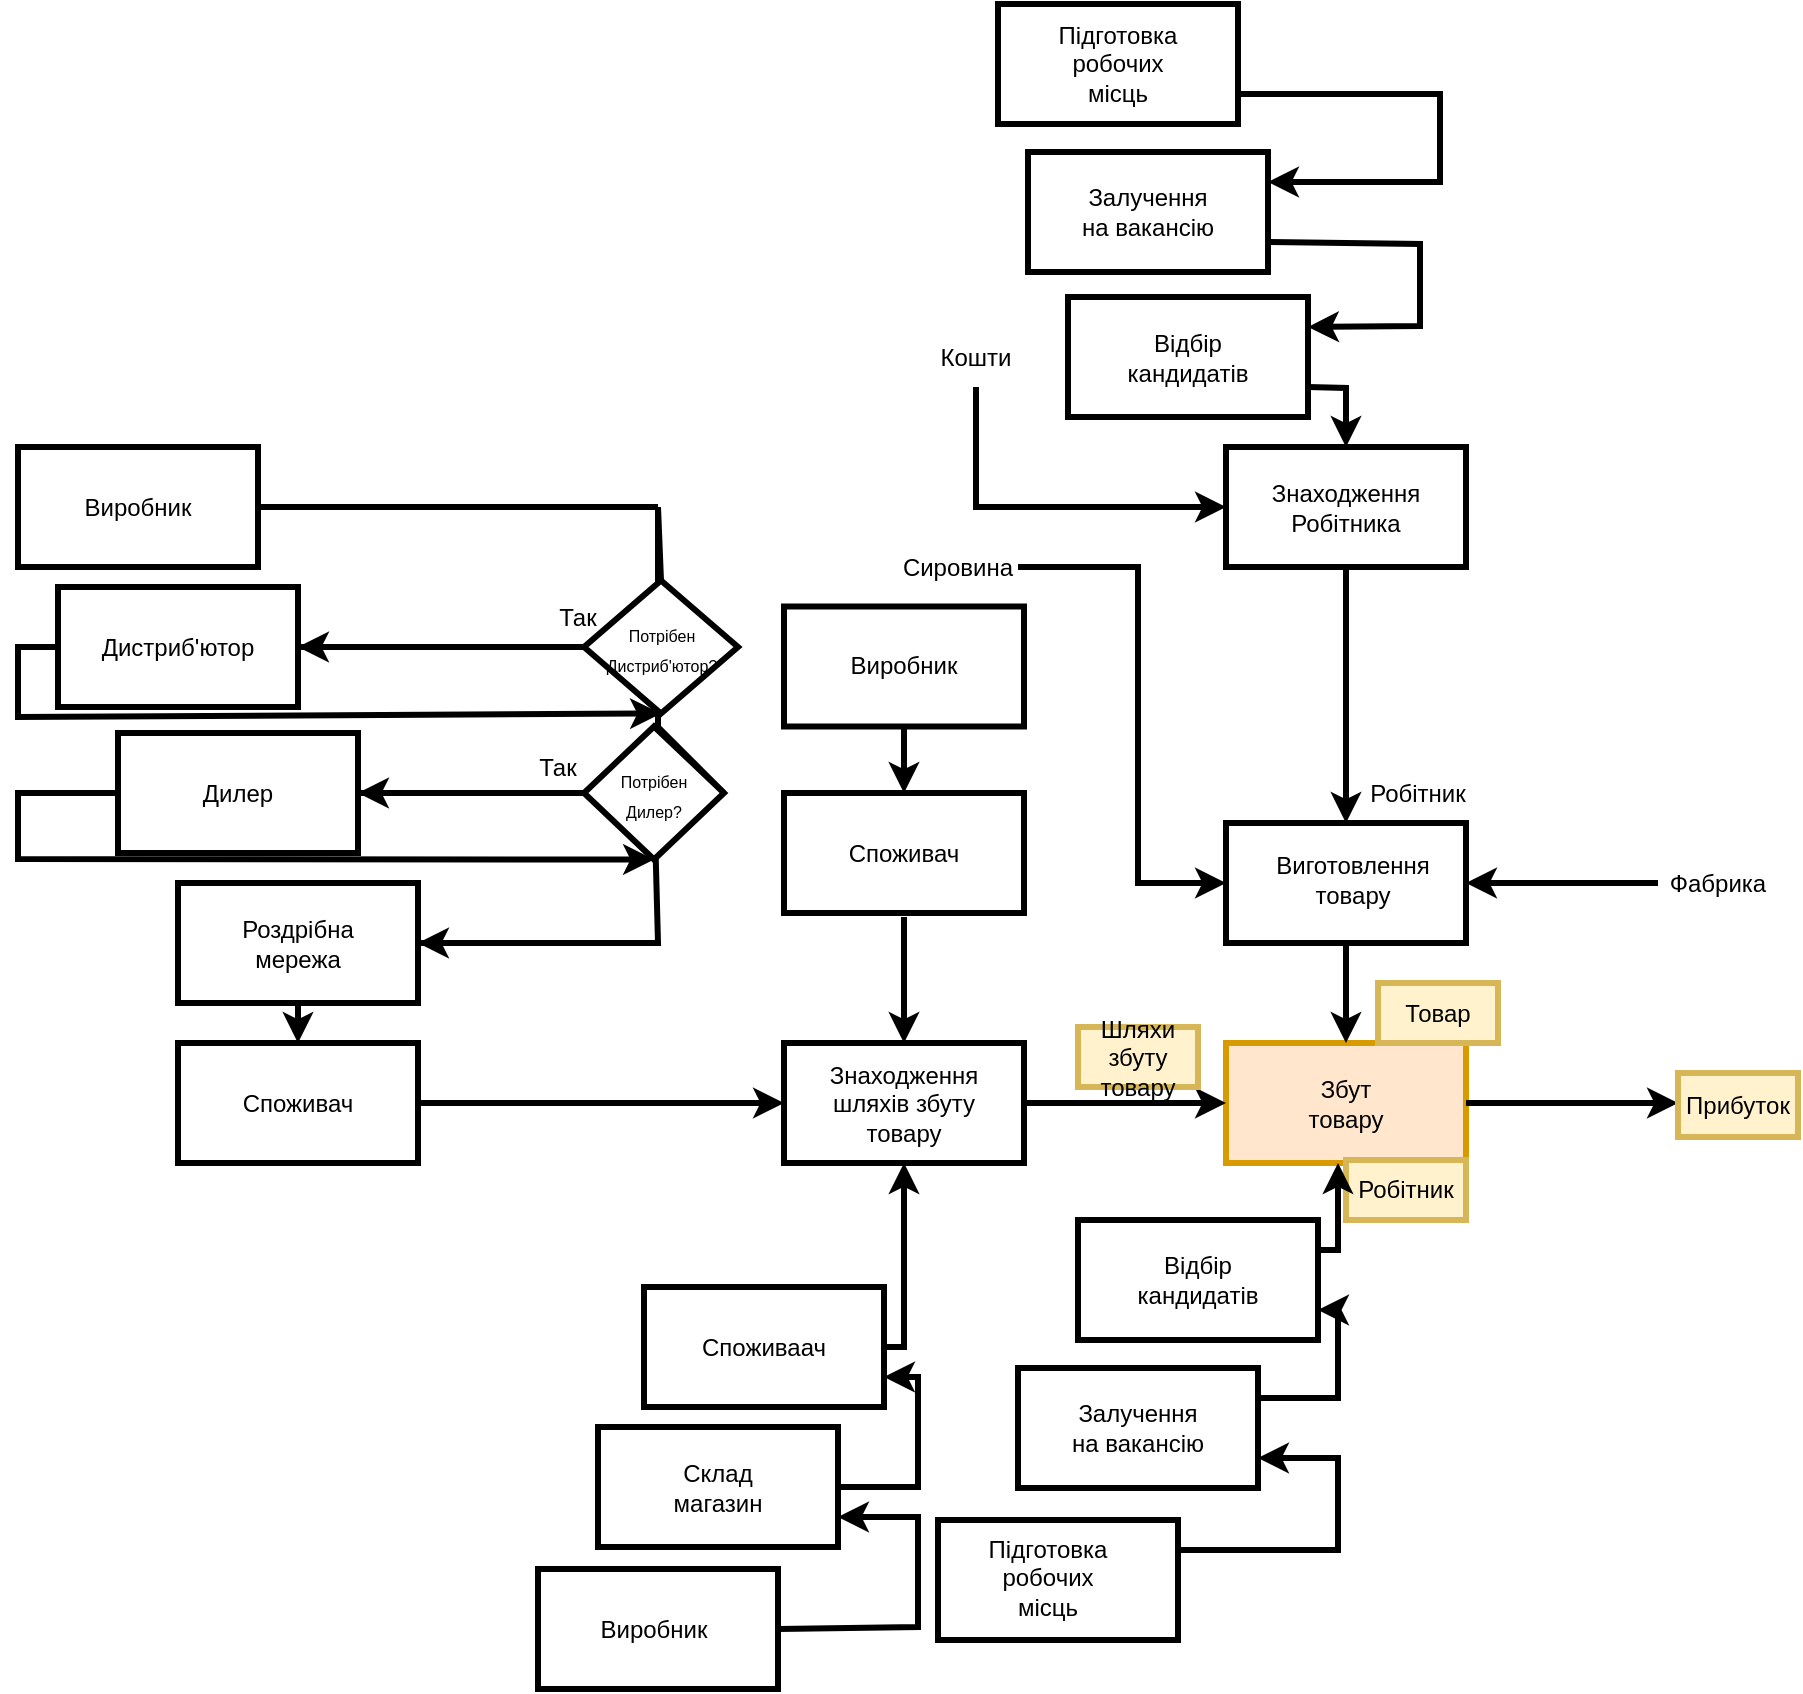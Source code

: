 <mxfile version="22.1.2" type="device">
  <diagram name="Сторінка-1" id="XEfjqgP9FTjKR__KEN-m">
    <mxGraphModel dx="1276" dy="606" grid="1" gridSize="10" guides="1" tooltips="1" connect="1" arrows="1" fold="1" page="1" pageScale="1" pageWidth="827" pageHeight="1169" math="0" shadow="0">
      <root>
        <mxCell id="0" />
        <mxCell id="1" parent="0" />
        <mxCell id="SKTFTBNbgPVPQaOf0pmT-1" value="" style="rounded=0;whiteSpace=wrap;html=1;fillColor=#ffe6cc;strokeColor=#d79b00;strokeWidth=3;" vertex="1" parent="1">
          <mxGeometry x="694" y="1319.5" width="120" height="60" as="geometry" />
        </mxCell>
        <mxCell id="SKTFTBNbgPVPQaOf0pmT-2" value="" style="endArrow=classic;html=1;rounded=0;entryX=0;entryY=0.5;entryDx=0;entryDy=0;strokeWidth=3;" edge="1" parent="1" target="SKTFTBNbgPVPQaOf0pmT-1">
          <mxGeometry width="50" height="50" relative="1" as="geometry">
            <mxPoint x="570" y="1349.5" as="sourcePoint" />
            <mxPoint x="740" y="1296.5" as="targetPoint" />
          </mxGeometry>
        </mxCell>
        <mxCell id="SKTFTBNbgPVPQaOf0pmT-3" value="" style="endArrow=classic;html=1;rounded=0;exitX=1;exitY=0.5;exitDx=0;exitDy=0;strokeWidth=3;" edge="1" parent="1" source="SKTFTBNbgPVPQaOf0pmT-1">
          <mxGeometry width="50" height="50" relative="1" as="geometry">
            <mxPoint x="690" y="1346.5" as="sourcePoint" />
            <mxPoint x="920" y="1349.5" as="targetPoint" />
          </mxGeometry>
        </mxCell>
        <mxCell id="SKTFTBNbgPVPQaOf0pmT-4" value="Збут товару" style="text;html=1;strokeColor=none;fillColor=none;align=center;verticalAlign=middle;whiteSpace=wrap;rounded=0;strokeWidth=3;" vertex="1" parent="1">
          <mxGeometry x="724" y="1334.5" width="60" height="30" as="geometry" />
        </mxCell>
        <mxCell id="SKTFTBNbgPVPQaOf0pmT-5" value="Робітник" style="text;html=1;strokeColor=#d6b656;fillColor=#fff2cc;align=center;verticalAlign=middle;whiteSpace=wrap;rounded=0;strokeWidth=3;" vertex="1" parent="1">
          <mxGeometry x="754" y="1378" width="60" height="30" as="geometry" />
        </mxCell>
        <mxCell id="SKTFTBNbgPVPQaOf0pmT-6" value="Товар" style="text;html=1;strokeColor=#d6b656;fillColor=#fff2cc;align=center;verticalAlign=middle;whiteSpace=wrap;rounded=0;strokeWidth=3;" vertex="1" parent="1">
          <mxGeometry x="770" y="1289.5" width="60" height="30" as="geometry" />
        </mxCell>
        <mxCell id="SKTFTBNbgPVPQaOf0pmT-7" value="Шляхи збуту товару" style="text;html=1;strokeColor=none;fillColor=none;align=center;verticalAlign=middle;whiteSpace=wrap;rounded=0;strokeWidth=3;" vertex="1" parent="1">
          <mxGeometry x="510" y="1334.5" width="60" height="30" as="geometry" />
        </mxCell>
        <mxCell id="SKTFTBNbgPVPQaOf0pmT-8" value="Прибуток" style="text;html=1;strokeColor=#d6b656;fillColor=#fff2cc;align=center;verticalAlign=middle;whiteSpace=wrap;rounded=0;strokeWidth=3;" vertex="1" parent="1">
          <mxGeometry x="920" y="1334.5" width="60" height="32" as="geometry" />
        </mxCell>
        <mxCell id="SKTFTBNbgPVPQaOf0pmT-9" value="" style="rounded=0;whiteSpace=wrap;html=1;strokeWidth=3;" vertex="1" parent="1">
          <mxGeometry x="694" y="1209.5" width="120" height="60" as="geometry" />
        </mxCell>
        <mxCell id="SKTFTBNbgPVPQaOf0pmT-10" value="" style="endArrow=classic;html=1;rounded=0;strokeWidth=3;" edge="1" parent="1" target="SKTFTBNbgPVPQaOf0pmT-9">
          <mxGeometry width="50" height="50" relative="1" as="geometry">
            <mxPoint x="910" y="1239.5" as="sourcePoint" />
            <mxPoint x="929" y="1209.5" as="targetPoint" />
            <Array as="points" />
          </mxGeometry>
        </mxCell>
        <mxCell id="SKTFTBNbgPVPQaOf0pmT-11" value="" style="endArrow=classic;html=1;rounded=0;entryX=0;entryY=0.5;entryDx=0;entryDy=0;strokeWidth=3;" edge="1" parent="1" target="SKTFTBNbgPVPQaOf0pmT-9">
          <mxGeometry width="50" height="50" relative="1" as="geometry">
            <mxPoint x="590" y="1081.5" as="sourcePoint" />
            <mxPoint x="915" y="1093.25" as="targetPoint" />
            <Array as="points">
              <mxPoint x="650" y="1081.5" />
              <mxPoint x="650" y="1239.5" />
            </Array>
          </mxGeometry>
        </mxCell>
        <mxCell id="SKTFTBNbgPVPQaOf0pmT-12" value="Виготовлення товару" style="text;html=1;strokeColor=none;fillColor=none;align=center;verticalAlign=middle;whiteSpace=wrap;rounded=0;strokeWidth=3;" vertex="1" parent="1">
          <mxGeometry x="725" y="1224.5" width="65" height="27" as="geometry" />
        </mxCell>
        <mxCell id="SKTFTBNbgPVPQaOf0pmT-13" value="Сировина" style="text;html=1;strokeColor=none;fillColor=none;align=center;verticalAlign=middle;whiteSpace=wrap;rounded=0;strokeWidth=3;" vertex="1" parent="1">
          <mxGeometry x="530" y="1066.5" width="60" height="30" as="geometry" />
        </mxCell>
        <mxCell id="SKTFTBNbgPVPQaOf0pmT-14" value="Фабрика" style="text;html=1;strokeColor=none;fillColor=none;align=center;verticalAlign=middle;whiteSpace=wrap;rounded=0;strokeWidth=3;" vertex="1" parent="1">
          <mxGeometry x="910" y="1224.5" width="60" height="30" as="geometry" />
        </mxCell>
        <mxCell id="SKTFTBNbgPVPQaOf0pmT-15" value="" style="rounded=0;whiteSpace=wrap;html=1;strokeWidth=3;" vertex="1" parent="1">
          <mxGeometry x="473" y="1319.5" width="120" height="60" as="geometry" />
        </mxCell>
        <mxCell id="SKTFTBNbgPVPQaOf0pmT-16" value="" style="endArrow=classic;html=1;rounded=0;entryX=0.5;entryY=0;entryDx=0;entryDy=0;strokeWidth=3;" edge="1" parent="1" target="SKTFTBNbgPVPQaOf0pmT-15">
          <mxGeometry width="50" height="50" relative="1" as="geometry">
            <mxPoint x="533" y="1256.5" as="sourcePoint" />
            <mxPoint x="519" y="1296.5" as="targetPoint" />
          </mxGeometry>
        </mxCell>
        <mxCell id="SKTFTBNbgPVPQaOf0pmT-17" value="Знаходження шляхів збуту товару" style="text;html=1;strokeColor=none;fillColor=none;align=center;verticalAlign=middle;whiteSpace=wrap;rounded=0;strokeWidth=3;" vertex="1" parent="1">
          <mxGeometry x="503" y="1334.5" width="60" height="30" as="geometry" />
        </mxCell>
        <mxCell id="SKTFTBNbgPVPQaOf0pmT-18" value="Шляхи збуту товару" style="text;html=1;strokeColor=#d6b656;fillColor=#fff2cc;align=center;verticalAlign=middle;whiteSpace=wrap;rounded=0;strokeWidth=3;" vertex="1" parent="1">
          <mxGeometry x="620" y="1311.5" width="60" height="30" as="geometry" />
        </mxCell>
        <mxCell id="SKTFTBNbgPVPQaOf0pmT-19" value="" style="rounded=0;whiteSpace=wrap;html=1;strokeWidth=3;" vertex="1" parent="1">
          <mxGeometry x="90" y="1021.5" width="120" height="60" as="geometry" />
        </mxCell>
        <mxCell id="SKTFTBNbgPVPQaOf0pmT-20" value="" style="endArrow=none;html=1;rounded=0;exitX=0;exitY=0.5;exitDx=0;exitDy=0;entryX=1;entryY=0.5;entryDx=0;entryDy=0;strokeWidth=3;" edge="1" parent="1" source="SKTFTBNbgPVPQaOf0pmT-33" target="SKTFTBNbgPVPQaOf0pmT-27">
          <mxGeometry width="50" height="50" relative="1" as="geometry">
            <mxPoint x="410" y="1151.5" as="sourcePoint" />
            <mxPoint x="370" y="1111.5" as="targetPoint" />
            <Array as="points" />
          </mxGeometry>
        </mxCell>
        <mxCell id="SKTFTBNbgPVPQaOf0pmT-21" value="" style="endArrow=none;html=1;rounded=0;entryX=1;entryY=0.5;entryDx=0;entryDy=0;strokeWidth=3;" edge="1" parent="1" target="SKTFTBNbgPVPQaOf0pmT-29">
          <mxGeometry width="50" height="50" relative="1" as="geometry">
            <mxPoint x="410" y="1111.5" as="sourcePoint" />
            <mxPoint x="360" y="1161.5" as="targetPoint" />
            <Array as="points">
              <mxPoint x="410" y="1161.5" />
              <mxPoint x="410" y="1194.5" />
            </Array>
          </mxGeometry>
        </mxCell>
        <mxCell id="SKTFTBNbgPVPQaOf0pmT-22" value="" style="endArrow=none;html=1;rounded=0;exitX=0.5;exitY=0;exitDx=0;exitDy=0;strokeWidth=3;" edge="1" parent="1" source="SKTFTBNbgPVPQaOf0pmT-33">
          <mxGeometry width="50" height="50" relative="1" as="geometry">
            <mxPoint x="610" y="1211.5" as="sourcePoint" />
            <mxPoint x="410" y="1151.5" as="targetPoint" />
            <Array as="points">
              <mxPoint x="410" y="1051.5" />
            </Array>
          </mxGeometry>
        </mxCell>
        <mxCell id="SKTFTBNbgPVPQaOf0pmT-23" value="" style="endArrow=none;html=1;rounded=0;entryX=1;entryY=0.5;entryDx=0;entryDy=0;strokeWidth=3;" edge="1" parent="1" source="SKTFTBNbgPVPQaOf0pmT-35" target="SKTFTBNbgPVPQaOf0pmT-24">
          <mxGeometry width="50" height="50" relative="1" as="geometry">
            <mxPoint x="410" y="1161.5" as="sourcePoint" />
            <mxPoint x="360" y="1291.5" as="targetPoint" />
            <Array as="points">
              <mxPoint x="410" y="1269.5" />
            </Array>
          </mxGeometry>
        </mxCell>
        <mxCell id="SKTFTBNbgPVPQaOf0pmT-24" value="" style="rounded=0;whiteSpace=wrap;html=1;strokeWidth=3;" vertex="1" parent="1">
          <mxGeometry x="170" y="1239.5" width="120" height="60" as="geometry" />
        </mxCell>
        <mxCell id="SKTFTBNbgPVPQaOf0pmT-25" value="Виробник" style="text;html=1;strokeColor=none;fillColor=none;align=center;verticalAlign=middle;whiteSpace=wrap;rounded=0;strokeWidth=3;" vertex="1" parent="1">
          <mxGeometry x="120" y="1036.5" width="60" height="30" as="geometry" />
        </mxCell>
        <mxCell id="SKTFTBNbgPVPQaOf0pmT-26" value="Роздрібна мережа" style="text;html=1;strokeColor=none;fillColor=none;align=center;verticalAlign=middle;whiteSpace=wrap;rounded=0;strokeWidth=3;" vertex="1" parent="1">
          <mxGeometry x="200" y="1254.5" width="60" height="30" as="geometry" />
        </mxCell>
        <mxCell id="SKTFTBNbgPVPQaOf0pmT-27" value="" style="rounded=0;whiteSpace=wrap;html=1;strokeWidth=3;" vertex="1" parent="1">
          <mxGeometry x="110" y="1091.5" width="120" height="60" as="geometry" />
        </mxCell>
        <mxCell id="SKTFTBNbgPVPQaOf0pmT-28" value="Дистриб&#39;ютор" style="text;html=1;strokeColor=none;fillColor=none;align=center;verticalAlign=middle;whiteSpace=wrap;rounded=0;strokeWidth=3;" vertex="1" parent="1">
          <mxGeometry x="140" y="1106.5" width="60" height="30" as="geometry" />
        </mxCell>
        <mxCell id="SKTFTBNbgPVPQaOf0pmT-29" value="" style="rounded=0;whiteSpace=wrap;html=1;strokeWidth=3;" vertex="1" parent="1">
          <mxGeometry x="140" y="1164.5" width="120" height="60" as="geometry" />
        </mxCell>
        <mxCell id="SKTFTBNbgPVPQaOf0pmT-30" value="Дилер" style="text;html=1;strokeColor=none;fillColor=none;align=center;verticalAlign=middle;whiteSpace=wrap;rounded=0;strokeWidth=3;" vertex="1" parent="1">
          <mxGeometry x="170" y="1179.5" width="60" height="30" as="geometry" />
        </mxCell>
        <mxCell id="SKTFTBNbgPVPQaOf0pmT-31" value="" style="endArrow=none;html=1;rounded=0;exitX=1;exitY=0.5;exitDx=0;exitDy=0;strokeWidth=3;" edge="1" parent="1" source="SKTFTBNbgPVPQaOf0pmT-19">
          <mxGeometry width="50" height="50" relative="1" as="geometry">
            <mxPoint x="210" y="1051.5" as="sourcePoint" />
            <mxPoint x="410" y="1051.5" as="targetPoint" />
            <Array as="points" />
          </mxGeometry>
        </mxCell>
        <mxCell id="SKTFTBNbgPVPQaOf0pmT-32" value="" style="endArrow=none;html=1;rounded=0;exitX=0;exitY=0;exitDx=0;exitDy=0;exitPerimeter=0;entryX=1;entryY=0.5;entryDx=0;entryDy=0;strokeWidth=3;" edge="1" parent="1" target="SKTFTBNbgPVPQaOf0pmT-33">
          <mxGeometry width="50" height="50" relative="1" as="geometry">
            <mxPoint x="410" y="1151.5" as="sourcePoint" />
            <mxPoint x="230" y="1121.5" as="targetPoint" />
            <Array as="points">
              <mxPoint x="410" y="1121.5" />
            </Array>
          </mxGeometry>
        </mxCell>
        <mxCell id="SKTFTBNbgPVPQaOf0pmT-33" value="" style="rhombus;whiteSpace=wrap;html=1;strokeWidth=3;" vertex="1" parent="1">
          <mxGeometry x="373" y="1088.25" width="77" height="66.5" as="geometry" />
        </mxCell>
        <mxCell id="SKTFTBNbgPVPQaOf0pmT-34" value="" style="endArrow=none;html=1;rounded=0;entryX=1;entryY=0.5;entryDx=0;entryDy=0;strokeWidth=3;" edge="1" parent="1" target="SKTFTBNbgPVPQaOf0pmT-35">
          <mxGeometry width="50" height="50" relative="1" as="geometry">
            <mxPoint x="410" y="1161.5" as="sourcePoint" />
            <mxPoint x="290" y="1269.5" as="targetPoint" />
            <Array as="points" />
          </mxGeometry>
        </mxCell>
        <mxCell id="SKTFTBNbgPVPQaOf0pmT-35" value="" style="rhombus;whiteSpace=wrap;html=1;strokeWidth=3;" vertex="1" parent="1">
          <mxGeometry x="373" y="1161.25" width="70" height="66.5" as="geometry" />
        </mxCell>
        <mxCell id="SKTFTBNbgPVPQaOf0pmT-36" value="" style="endArrow=classic;html=1;rounded=0;exitX=0;exitY=0.5;exitDx=0;exitDy=0;entryX=0.5;entryY=1;entryDx=0;entryDy=0;strokeWidth=3;" edge="1" parent="1" source="SKTFTBNbgPVPQaOf0pmT-27" target="SKTFTBNbgPVPQaOf0pmT-33">
          <mxGeometry width="50" height="50" relative="1" as="geometry">
            <mxPoint x="420" y="1216.5" as="sourcePoint" />
            <mxPoint x="470" y="1166.5" as="targetPoint" />
            <Array as="points">
              <mxPoint x="90" y="1121.5" />
              <mxPoint x="90" y="1156.5" />
            </Array>
          </mxGeometry>
        </mxCell>
        <mxCell id="SKTFTBNbgPVPQaOf0pmT-37" value="" style="endArrow=classic;html=1;rounded=0;exitX=0;exitY=0.5;exitDx=0;exitDy=0;entryX=0.5;entryY=1;entryDx=0;entryDy=0;strokeWidth=3;" edge="1" parent="1" source="SKTFTBNbgPVPQaOf0pmT-29" target="SKTFTBNbgPVPQaOf0pmT-35">
          <mxGeometry width="50" height="50" relative="1" as="geometry">
            <mxPoint x="420" y="1216.5" as="sourcePoint" />
            <mxPoint x="410" y="1236.5" as="targetPoint" />
            <Array as="points">
              <mxPoint x="90" y="1194.5" />
              <mxPoint x="90" y="1227.5" />
            </Array>
          </mxGeometry>
        </mxCell>
        <mxCell id="SKTFTBNbgPVPQaOf0pmT-38" value="" style="endArrow=classic;html=1;rounded=0;entryX=1;entryY=0.5;entryDx=0;entryDy=0;strokeWidth=3;" edge="1" parent="1" target="SKTFTBNbgPVPQaOf0pmT-24">
          <mxGeometry width="50" height="50" relative="1" as="geometry">
            <mxPoint x="410" y="1269.5" as="sourcePoint" />
            <mxPoint x="470" y="1166.5" as="targetPoint" />
          </mxGeometry>
        </mxCell>
        <mxCell id="SKTFTBNbgPVPQaOf0pmT-39" value="" style="endArrow=classic;html=1;rounded=0;exitX=0;exitY=0.5;exitDx=0;exitDy=0;entryX=1;entryY=0.5;entryDx=0;entryDy=0;strokeWidth=3;" edge="1" parent="1" source="SKTFTBNbgPVPQaOf0pmT-35" target="SKTFTBNbgPVPQaOf0pmT-29">
          <mxGeometry width="50" height="50" relative="1" as="geometry">
            <mxPoint x="420" y="1216.5" as="sourcePoint" />
            <mxPoint x="470" y="1166.5" as="targetPoint" />
          </mxGeometry>
        </mxCell>
        <mxCell id="SKTFTBNbgPVPQaOf0pmT-40" value="" style="endArrow=classic;html=1;rounded=0;exitX=0;exitY=0.5;exitDx=0;exitDy=0;entryX=1;entryY=0.5;entryDx=0;entryDy=0;strokeWidth=3;" edge="1" parent="1" source="SKTFTBNbgPVPQaOf0pmT-33" target="SKTFTBNbgPVPQaOf0pmT-27">
          <mxGeometry width="50" height="50" relative="1" as="geometry">
            <mxPoint x="420" y="1216.5" as="sourcePoint" />
            <mxPoint x="470" y="1166.5" as="targetPoint" />
          </mxGeometry>
        </mxCell>
        <mxCell id="SKTFTBNbgPVPQaOf0pmT-41" value="&lt;font style=&quot;font-size: 8px;&quot;&gt;Потрібен Дистриб&#39;ютор?&lt;/font&gt;" style="text;html=1;strokeColor=none;fillColor=none;align=center;verticalAlign=middle;whiteSpace=wrap;rounded=0;strokeWidth=3;" vertex="1" parent="1">
          <mxGeometry x="381.5" y="1106.5" width="60" height="30" as="geometry" />
        </mxCell>
        <mxCell id="SKTFTBNbgPVPQaOf0pmT-42" value="&lt;font style=&quot;font-size: 8px;&quot;&gt;Потрібен Дилер?&lt;/font&gt;" style="text;html=1;strokeColor=none;fillColor=none;align=center;verticalAlign=middle;whiteSpace=wrap;rounded=0;strokeWidth=3;" vertex="1" parent="1">
          <mxGeometry x="378" y="1179.5" width="60" height="30" as="geometry" />
        </mxCell>
        <mxCell id="SKTFTBNbgPVPQaOf0pmT-43" value="Так" style="text;html=1;strokeColor=none;fillColor=none;align=center;verticalAlign=middle;whiteSpace=wrap;rounded=0;strokeWidth=3;" vertex="1" parent="1">
          <mxGeometry x="330" y="1166.5" width="60" height="30" as="geometry" />
        </mxCell>
        <mxCell id="SKTFTBNbgPVPQaOf0pmT-44" value="Так" style="text;html=1;strokeColor=none;fillColor=none;align=center;verticalAlign=middle;whiteSpace=wrap;rounded=0;strokeWidth=3;" vertex="1" parent="1">
          <mxGeometry x="340" y="1091.5" width="60" height="30" as="geometry" />
        </mxCell>
        <mxCell id="SKTFTBNbgPVPQaOf0pmT-45" value="" style="rounded=0;whiteSpace=wrap;html=1;strokeWidth=3;" vertex="1" parent="1">
          <mxGeometry x="170" y="1319.5" width="120" height="60" as="geometry" />
        </mxCell>
        <mxCell id="SKTFTBNbgPVPQaOf0pmT-46" value="" style="endArrow=classic;html=1;rounded=0;exitX=0.5;exitY=1;exitDx=0;exitDy=0;entryX=0.5;entryY=0;entryDx=0;entryDy=0;strokeWidth=3;" edge="1" parent="1" source="SKTFTBNbgPVPQaOf0pmT-24" target="SKTFTBNbgPVPQaOf0pmT-45">
          <mxGeometry width="50" height="50" relative="1" as="geometry">
            <mxPoint x="410" y="1251.5" as="sourcePoint" />
            <mxPoint x="460" y="1201.5" as="targetPoint" />
          </mxGeometry>
        </mxCell>
        <mxCell id="SKTFTBNbgPVPQaOf0pmT-47" value="" style="endArrow=classic;html=1;rounded=0;exitX=1;exitY=0.5;exitDx=0;exitDy=0;entryX=0;entryY=0.5;entryDx=0;entryDy=0;strokeWidth=3;" edge="1" parent="1" source="SKTFTBNbgPVPQaOf0pmT-45" target="SKTFTBNbgPVPQaOf0pmT-15">
          <mxGeometry width="50" height="50" relative="1" as="geometry">
            <mxPoint x="390" y="1251.5" as="sourcePoint" />
            <mxPoint x="410" y="1346.5" as="targetPoint" />
          </mxGeometry>
        </mxCell>
        <mxCell id="SKTFTBNbgPVPQaOf0pmT-48" value="Споживач" style="text;html=1;strokeColor=none;fillColor=none;align=center;verticalAlign=middle;whiteSpace=wrap;rounded=0;strokeWidth=3;" vertex="1" parent="1">
          <mxGeometry x="200" y="1334.5" width="60" height="30" as="geometry" />
        </mxCell>
        <mxCell id="SKTFTBNbgPVPQaOf0pmT-49" value="" style="rounded=0;whiteSpace=wrap;html=1;strokeWidth=3;" vertex="1" parent="1">
          <mxGeometry x="473" y="1101.25" width="120" height="60" as="geometry" />
        </mxCell>
        <mxCell id="SKTFTBNbgPVPQaOf0pmT-50" value="" style="rounded=0;whiteSpace=wrap;html=1;strokeWidth=3;" vertex="1" parent="1">
          <mxGeometry x="473" y="1194.5" width="120" height="60" as="geometry" />
        </mxCell>
        <mxCell id="SKTFTBNbgPVPQaOf0pmT-51" value="" style="endArrow=classic;html=1;rounded=0;exitX=0.5;exitY=1;exitDx=0;exitDy=0;entryX=0.5;entryY=0;entryDx=0;entryDy=0;strokeWidth=3;" edge="1" parent="1" source="SKTFTBNbgPVPQaOf0pmT-49" target="SKTFTBNbgPVPQaOf0pmT-50">
          <mxGeometry width="50" height="50" relative="1" as="geometry">
            <mxPoint x="430" y="1236.5" as="sourcePoint" />
            <mxPoint x="480" y="1186.5" as="targetPoint" />
          </mxGeometry>
        </mxCell>
        <mxCell id="SKTFTBNbgPVPQaOf0pmT-52" value="Виробник" style="text;html=1;strokeColor=none;fillColor=none;align=center;verticalAlign=middle;whiteSpace=wrap;rounded=0;strokeWidth=3;" vertex="1" parent="1">
          <mxGeometry x="503" y="1116.25" width="60" height="30" as="geometry" />
        </mxCell>
        <mxCell id="SKTFTBNbgPVPQaOf0pmT-53" value="Споживач" style="text;html=1;strokeColor=none;fillColor=none;align=center;verticalAlign=middle;whiteSpace=wrap;rounded=0;strokeWidth=3;" vertex="1" parent="1">
          <mxGeometry x="503" y="1209.5" width="60" height="30" as="geometry" />
        </mxCell>
        <mxCell id="SKTFTBNbgPVPQaOf0pmT-54" value="" style="rounded=0;whiteSpace=wrap;html=1;strokeWidth=3;" vertex="1" parent="1">
          <mxGeometry x="350" y="1582.5" width="120" height="60" as="geometry" />
        </mxCell>
        <mxCell id="SKTFTBNbgPVPQaOf0pmT-55" value="" style="rounded=0;whiteSpace=wrap;html=1;strokeWidth=3;" vertex="1" parent="1">
          <mxGeometry x="380" y="1511.5" width="120" height="60" as="geometry" />
        </mxCell>
        <mxCell id="SKTFTBNbgPVPQaOf0pmT-56" value="" style="rounded=0;whiteSpace=wrap;html=1;strokeWidth=3;" vertex="1" parent="1">
          <mxGeometry x="403" y="1441.5" width="120" height="60" as="geometry" />
        </mxCell>
        <mxCell id="SKTFTBNbgPVPQaOf0pmT-57" value="Виробник" style="text;html=1;strokeColor=none;fillColor=none;align=center;verticalAlign=middle;whiteSpace=wrap;rounded=0;strokeWidth=3;" vertex="1" parent="1">
          <mxGeometry x="378" y="1597.5" width="60" height="30" as="geometry" />
        </mxCell>
        <mxCell id="SKTFTBNbgPVPQaOf0pmT-58" value="Склад&lt;br&gt;магазин" style="text;html=1;strokeColor=none;fillColor=none;align=center;verticalAlign=middle;whiteSpace=wrap;rounded=0;strokeWidth=3;" vertex="1" parent="1">
          <mxGeometry x="410" y="1526.5" width="60" height="30" as="geometry" />
        </mxCell>
        <mxCell id="SKTFTBNbgPVPQaOf0pmT-59" value="Споживаач" style="text;html=1;strokeColor=none;fillColor=none;align=center;verticalAlign=middle;whiteSpace=wrap;rounded=0;strokeWidth=3;" vertex="1" parent="1">
          <mxGeometry x="433" y="1456.5" width="60" height="30" as="geometry" />
        </mxCell>
        <mxCell id="SKTFTBNbgPVPQaOf0pmT-60" value="" style="endArrow=classic;html=1;rounded=0;exitX=1;exitY=0.5;exitDx=0;exitDy=0;entryX=0.5;entryY=1;entryDx=0;entryDy=0;strokeWidth=3;" edge="1" parent="1" source="SKTFTBNbgPVPQaOf0pmT-56" target="SKTFTBNbgPVPQaOf0pmT-15">
          <mxGeometry width="50" height="50" relative="1" as="geometry">
            <mxPoint x="480" y="1541.5" as="sourcePoint" />
            <mxPoint x="530" y="1491.5" as="targetPoint" />
            <Array as="points">
              <mxPoint x="533" y="1471.5" />
            </Array>
          </mxGeometry>
        </mxCell>
        <mxCell id="SKTFTBNbgPVPQaOf0pmT-61" value="" style="endArrow=classic;html=1;rounded=0;exitX=1;exitY=0.5;exitDx=0;exitDy=0;entryX=1;entryY=0.75;entryDx=0;entryDy=0;strokeWidth=3;" edge="1" parent="1" source="SKTFTBNbgPVPQaOf0pmT-54" target="SKTFTBNbgPVPQaOf0pmT-55">
          <mxGeometry width="50" height="50" relative="1" as="geometry">
            <mxPoint x="480" y="1541.5" as="sourcePoint" />
            <mxPoint x="530" y="1491.5" as="targetPoint" />
            <Array as="points">
              <mxPoint x="540" y="1611.5" />
              <mxPoint x="540" y="1556.5" />
            </Array>
          </mxGeometry>
        </mxCell>
        <mxCell id="SKTFTBNbgPVPQaOf0pmT-62" value="" style="endArrow=classic;html=1;rounded=0;exitX=1;exitY=0.5;exitDx=0;exitDy=0;entryX=1;entryY=0.75;entryDx=0;entryDy=0;strokeWidth=3;" edge="1" parent="1" source="SKTFTBNbgPVPQaOf0pmT-55" target="SKTFTBNbgPVPQaOf0pmT-56">
          <mxGeometry width="50" height="50" relative="1" as="geometry">
            <mxPoint x="480" y="1541.5" as="sourcePoint" />
            <mxPoint x="530" y="1491.5" as="targetPoint" />
            <Array as="points">
              <mxPoint x="540" y="1541.5" />
              <mxPoint x="540" y="1486.5" />
            </Array>
          </mxGeometry>
        </mxCell>
        <mxCell id="SKTFTBNbgPVPQaOf0pmT-63" value="" style="rounded=0;whiteSpace=wrap;html=1;strokeWidth=3;" vertex="1" parent="1">
          <mxGeometry x="694" y="1021.5" width="120" height="60" as="geometry" />
        </mxCell>
        <mxCell id="SKTFTBNbgPVPQaOf0pmT-64" value="" style="endArrow=classic;html=1;rounded=0;entryX=0;entryY=0.5;entryDx=0;entryDy=0;exitX=0.5;exitY=1;exitDx=0;exitDy=0;strokeWidth=3;" edge="1" parent="1" source="SKTFTBNbgPVPQaOf0pmT-68" target="SKTFTBNbgPVPQaOf0pmT-63">
          <mxGeometry width="50" height="50" relative="1" as="geometry">
            <mxPoint x="614" y="1051.5" as="sourcePoint" />
            <mxPoint x="684" y="1111.5" as="targetPoint" />
            <Array as="points">
              <mxPoint x="569" y="1051.5" />
            </Array>
          </mxGeometry>
        </mxCell>
        <mxCell id="SKTFTBNbgPVPQaOf0pmT-65" value="" style="rounded=0;whiteSpace=wrap;html=1;strokeWidth=3;" vertex="1" parent="1">
          <mxGeometry x="615" y="946.5" width="120" height="60" as="geometry" />
        </mxCell>
        <mxCell id="SKTFTBNbgPVPQaOf0pmT-66" value="" style="rounded=0;whiteSpace=wrap;html=1;strokeWidth=3;" vertex="1" parent="1">
          <mxGeometry x="595" y="874" width="120" height="60" as="geometry" />
        </mxCell>
        <mxCell id="SKTFTBNbgPVPQaOf0pmT-67" value="" style="rounded=0;whiteSpace=wrap;html=1;strokeWidth=3;" vertex="1" parent="1">
          <mxGeometry x="580" y="800" width="120" height="60" as="geometry" />
        </mxCell>
        <mxCell id="SKTFTBNbgPVPQaOf0pmT-68" value="Кошти" style="text;html=1;strokeColor=none;fillColor=none;align=center;verticalAlign=middle;whiteSpace=wrap;rounded=0;strokeWidth=3;" vertex="1" parent="1">
          <mxGeometry x="539" y="961.5" width="60" height="30" as="geometry" />
        </mxCell>
        <mxCell id="SKTFTBNbgPVPQaOf0pmT-69" value="Знаходження Робітника" style="text;html=1;strokeColor=none;fillColor=none;align=center;verticalAlign=middle;whiteSpace=wrap;rounded=0;strokeWidth=3;" vertex="1" parent="1">
          <mxGeometry x="724" y="1036.5" width="60" height="30" as="geometry" />
        </mxCell>
        <mxCell id="SKTFTBNbgPVPQaOf0pmT-70" value="Відбір кандидатів" style="text;html=1;strokeColor=none;fillColor=none;align=center;verticalAlign=middle;whiteSpace=wrap;rounded=0;strokeWidth=3;" vertex="1" parent="1">
          <mxGeometry x="645" y="961.5" width="60" height="30" as="geometry" />
        </mxCell>
        <mxCell id="SKTFTBNbgPVPQaOf0pmT-71" value="Підготовка робочих місць" style="text;html=1;strokeColor=none;fillColor=none;align=center;verticalAlign=middle;whiteSpace=wrap;rounded=0;strokeWidth=3;" vertex="1" parent="1">
          <mxGeometry x="610" y="815" width="60" height="30" as="geometry" />
        </mxCell>
        <mxCell id="SKTFTBNbgPVPQaOf0pmT-72" value="Залучення на вакансію" style="text;html=1;strokeColor=none;fillColor=none;align=center;verticalAlign=middle;whiteSpace=wrap;rounded=0;strokeWidth=3;" vertex="1" parent="1">
          <mxGeometry x="620" y="889" width="70" height="30" as="geometry" />
        </mxCell>
        <mxCell id="SKTFTBNbgPVPQaOf0pmT-73" value="Робітник" style="text;html=1;strokeColor=none;fillColor=none;align=center;verticalAlign=middle;whiteSpace=wrap;rounded=0;strokeWidth=3;" vertex="1" parent="1">
          <mxGeometry x="760" y="1179.5" width="60" height="30" as="geometry" />
        </mxCell>
        <mxCell id="SKTFTBNbgPVPQaOf0pmT-74" value="" style="rounded=0;whiteSpace=wrap;html=1;strokeWidth=3;" vertex="1" parent="1">
          <mxGeometry x="620" y="1408" width="120" height="60" as="geometry" />
        </mxCell>
        <mxCell id="SKTFTBNbgPVPQaOf0pmT-75" value="" style="rounded=0;whiteSpace=wrap;html=1;strokeWidth=3;" vertex="1" parent="1">
          <mxGeometry x="590" y="1482" width="120" height="60" as="geometry" />
        </mxCell>
        <mxCell id="SKTFTBNbgPVPQaOf0pmT-76" value="" style="rounded=0;whiteSpace=wrap;html=1;strokeWidth=3;" vertex="1" parent="1">
          <mxGeometry x="550" y="1558" width="120" height="60" as="geometry" />
        </mxCell>
        <mxCell id="SKTFTBNbgPVPQaOf0pmT-77" value="" style="endArrow=classic;html=1;rounded=0;exitX=1;exitY=0.25;exitDx=0;exitDy=0;entryX=0.5;entryY=1;entryDx=0;entryDy=0;strokeWidth=3;" edge="1" parent="1" source="SKTFTBNbgPVPQaOf0pmT-74">
          <mxGeometry width="50" height="50" relative="1" as="geometry">
            <mxPoint x="680" y="1459" as="sourcePoint" />
            <mxPoint x="750" y="1379.5" as="targetPoint" />
            <Array as="points">
              <mxPoint x="750" y="1423" />
            </Array>
          </mxGeometry>
        </mxCell>
        <mxCell id="SKTFTBNbgPVPQaOf0pmT-78" value="" style="endArrow=classic;html=1;rounded=0;exitX=1;exitY=0.25;exitDx=0;exitDy=0;entryX=1;entryY=0.75;entryDx=0;entryDy=0;strokeWidth=3;" edge="1" parent="1" source="SKTFTBNbgPVPQaOf0pmT-75" target="SKTFTBNbgPVPQaOf0pmT-74">
          <mxGeometry width="50" height="50" relative="1" as="geometry">
            <mxPoint x="680" y="1459" as="sourcePoint" />
            <mxPoint x="770" y="1449" as="targetPoint" />
            <Array as="points">
              <mxPoint x="750" y="1497" />
              <mxPoint x="750" y="1453" />
            </Array>
          </mxGeometry>
        </mxCell>
        <mxCell id="SKTFTBNbgPVPQaOf0pmT-79" value="" style="endArrow=classic;html=1;rounded=0;exitX=1;exitY=0.25;exitDx=0;exitDy=0;entryX=1;entryY=0.75;entryDx=0;entryDy=0;strokeWidth=3;" edge="1" parent="1" source="SKTFTBNbgPVPQaOf0pmT-76" target="SKTFTBNbgPVPQaOf0pmT-75">
          <mxGeometry width="50" height="50" relative="1" as="geometry">
            <mxPoint x="680" y="1459" as="sourcePoint" />
            <mxPoint x="730" y="1409" as="targetPoint" />
            <Array as="points">
              <mxPoint x="750" y="1573" />
              <mxPoint x="750" y="1527" />
            </Array>
          </mxGeometry>
        </mxCell>
        <mxCell id="SKTFTBNbgPVPQaOf0pmT-80" value="Відбір кандидатів" style="text;html=1;strokeColor=none;fillColor=none;align=center;verticalAlign=middle;whiteSpace=wrap;rounded=0;strokeWidth=3;" vertex="1" parent="1">
          <mxGeometry x="650" y="1423" width="60" height="30" as="geometry" />
        </mxCell>
        <mxCell id="SKTFTBNbgPVPQaOf0pmT-81" value="Підготовка робочих місць" style="text;html=1;strokeColor=none;fillColor=none;align=center;verticalAlign=middle;whiteSpace=wrap;rounded=0;strokeWidth=3;" vertex="1" parent="1">
          <mxGeometry x="580" y="1573" width="50" height="27.5" as="geometry" />
        </mxCell>
        <mxCell id="SKTFTBNbgPVPQaOf0pmT-82" value="Залучення на вакансію" style="text;html=1;strokeColor=none;fillColor=none;align=center;verticalAlign=middle;whiteSpace=wrap;rounded=0;strokeWidth=3;" vertex="1" parent="1">
          <mxGeometry x="615" y="1497" width="70" height="30" as="geometry" />
        </mxCell>
        <mxCell id="SKTFTBNbgPVPQaOf0pmT-83" value="" style="endArrow=classic;html=1;rounded=0;exitX=0.5;exitY=1;exitDx=0;exitDy=0;entryX=0.5;entryY=0;entryDx=0;entryDy=0;strokeWidth=3;" edge="1" parent="1" source="SKTFTBNbgPVPQaOf0pmT-9" target="SKTFTBNbgPVPQaOf0pmT-1">
          <mxGeometry width="50" height="50" relative="1" as="geometry">
            <mxPoint x="750" y="1191.5" as="sourcePoint" />
            <mxPoint x="800" y="1141.5" as="targetPoint" />
          </mxGeometry>
        </mxCell>
        <mxCell id="SKTFTBNbgPVPQaOf0pmT-84" value="" style="endArrow=classic;html=1;rounded=0;exitX=0.5;exitY=1;exitDx=0;exitDy=0;entryX=0.5;entryY=0;entryDx=0;entryDy=0;strokeWidth=3;" edge="1" parent="1" source="SKTFTBNbgPVPQaOf0pmT-63" target="SKTFTBNbgPVPQaOf0pmT-9">
          <mxGeometry width="50" height="50" relative="1" as="geometry">
            <mxPoint x="600" y="1131.5" as="sourcePoint" />
            <mxPoint x="650" y="1081.5" as="targetPoint" />
          </mxGeometry>
        </mxCell>
        <mxCell id="SKTFTBNbgPVPQaOf0pmT-85" value="" style="endArrow=classic;html=1;rounded=0;exitX=1;exitY=0.75;exitDx=0;exitDy=0;entryX=1;entryY=0.25;entryDx=0;entryDy=0;strokeWidth=3;" edge="1" parent="1" source="SKTFTBNbgPVPQaOf0pmT-67" target="SKTFTBNbgPVPQaOf0pmT-66">
          <mxGeometry width="50" height="50" relative="1" as="geometry">
            <mxPoint x="841" y="930" as="sourcePoint" />
            <mxPoint x="791" y="870" as="targetPoint" />
            <Array as="points">
              <mxPoint x="801" y="845" />
              <mxPoint x="801" y="889" />
            </Array>
          </mxGeometry>
        </mxCell>
        <mxCell id="SKTFTBNbgPVPQaOf0pmT-86" value="" style="endArrow=classic;html=1;rounded=0;exitX=1;exitY=0.75;exitDx=0;exitDy=0;entryX=1;entryY=0.25;entryDx=0;entryDy=0;strokeWidth=3;" edge="1" parent="1" source="SKTFTBNbgPVPQaOf0pmT-66" target="SKTFTBNbgPVPQaOf0pmT-65">
          <mxGeometry width="50" height="50" relative="1" as="geometry">
            <mxPoint x="1051" y="1100" as="sourcePoint" />
            <mxPoint x="1101" y="1050" as="targetPoint" />
            <Array as="points">
              <mxPoint x="791" y="920" />
              <mxPoint x="791" y="961" />
            </Array>
          </mxGeometry>
        </mxCell>
        <mxCell id="SKTFTBNbgPVPQaOf0pmT-87" value="" style="endArrow=classic;html=1;rounded=0;exitX=1;exitY=0.75;exitDx=0;exitDy=0;entryX=0.5;entryY=0;entryDx=0;entryDy=0;strokeWidth=3;" edge="1" parent="1" source="SKTFTBNbgPVPQaOf0pmT-65" target="SKTFTBNbgPVPQaOf0pmT-63">
          <mxGeometry width="50" height="50" relative="1" as="geometry">
            <mxPoint x="910" y="1110" as="sourcePoint" />
            <mxPoint x="960" y="1060" as="targetPoint" />
            <Array as="points">
              <mxPoint x="754" y="992" />
            </Array>
          </mxGeometry>
        </mxCell>
      </root>
    </mxGraphModel>
  </diagram>
</mxfile>
